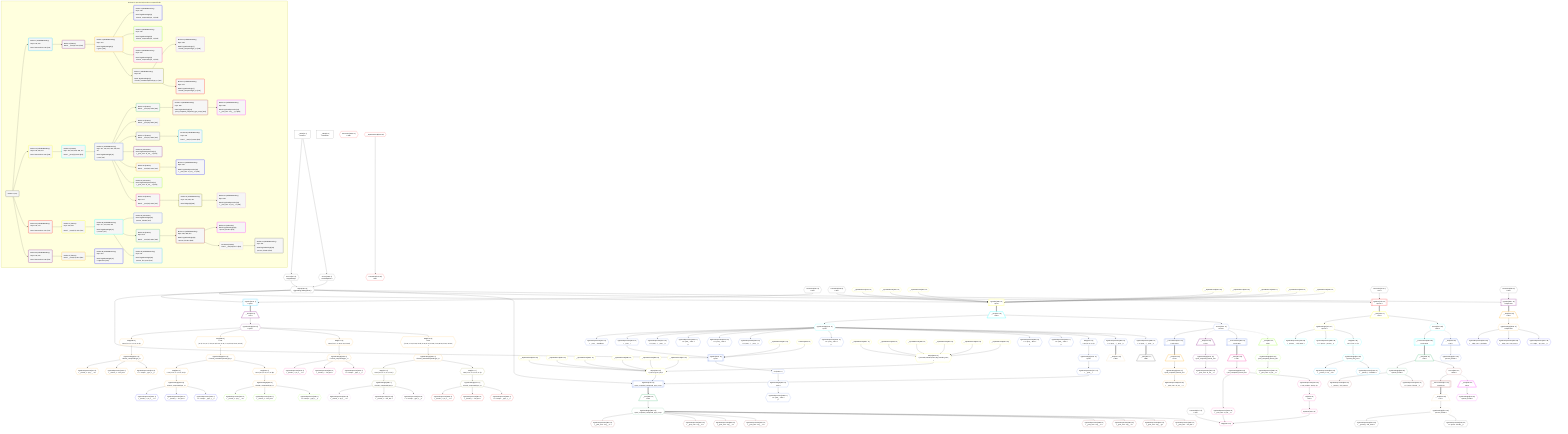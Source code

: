 %%{init: {'themeVariables': { 'fontSize': '12px'}}}%%
graph TD
    classDef path fill:#eee,stroke:#000,color:#000
    classDef plan fill:#fff,stroke-width:1px,color:#000
    classDef itemplan fill:#fff,stroke-width:2px,color:#000
    classDef unbatchedplan fill:#dff,stroke-width:1px,color:#000
    classDef sideeffectplan fill:#fcc,stroke-width:2px,color:#000
    classDef bucket fill:#f6f6f6,color:#000,stroke-width:2px,text-align:left


    %% define steps
    __Value3["__Value[3∈0]<br />ᐸcontextᐳ"]:::plan
    __Value5["__Value[5∈0]<br />ᐸrootValueᐳ"]:::plan
    Access197{{"Access[197∈0]<br />ᐸ3.pgSettingsᐳ"}}:::plan
    Access198{{"Access[198∈0]<br />ᐸ3.withPgClientᐳ"}}:::plan
    Object199{{"Object[199∈0]<br />ᐸ{pgSettings,withPgClient}ᐳ"}}:::plan
    Connection200{{"Connection[200∈0]<br />ᐸ196ᐳ"}}:::plan
    PgSelect201[["PgSelect[201∈1]<br />ᐸtypesᐳ"]]:::plan
    __Item202[/"__Item[202∈2]<br />ᐸ201ᐳ"\]:::itemplan
    PgSelectSingle203{{"PgSelectSingle[203∈2]<br />ᐸtypesᐳ"}}:::plan
    Map558{{"Map[558∈3]<br />ᐸ203:{”0”:0,”1”:1,”2”:2,”3”:3}ᐳ"}}:::plan
    PgSelectSingle210{{"PgSelectSingle[210∈3]<br />ᐸfrmcdc_compoundType_1ᐳ"}}:::plan
    PgClassExpression211{{"PgClassExpression[211∈3]<br />ᐸ__frmcdc_c...pe_1__.”a”ᐳ"}}:::plan
    PgClassExpression212{{"PgClassExpression[212∈3]<br />ᐸ__frmcdc_c....”foo_bar”ᐳ"}}:::plan
    PgClassExpression214{{"PgClassExpression[214∈3]<br />ᐸ”c”.”compo..._type_1__)ᐳ"}}:::plan
    Map568{{"Map[568∈3]<br />ᐸ203:{”0”:5,”1”:6,”2”:7,”3”:8,”4”:9,”5”:10,”6”:11,”7”:12,”8”:13,”9”:14,”10”:15}ᐳ"}}:::plan
    PgSelectSingle221{{"PgSelectSingle[221∈3]<br />ᐸfrmcdc_nestedCompoundType_1ᐳ"}}:::plan
    Map562{{"Map[562∈3]<br />ᐸ221:{”0”:0,”1”:1,”2”:2,”3”:3}ᐳ"}}:::plan
    PgSelectSingle228{{"PgSelectSingle[228∈3]<br />ᐸfrmcdc_compoundType_1ᐳ"}}:::plan
    PgClassExpression229{{"PgClassExpression[229∈4]<br />ᐸ__frmcdc_c...pe_1__.”a”ᐳ"}}:::plan
    PgClassExpression230{{"PgClassExpression[230∈4]<br />ᐸ__frmcdc_c....”foo_bar”ᐳ"}}:::plan
    PgClassExpression232{{"PgClassExpression[232∈4]<br />ᐸ”c”.”compo..._type_1__)ᐳ"}}:::plan
    Map565{{"Map[565∈3]<br />ᐸ221:{”0”:5,”1”:6,”2”:7,”3”:8}ᐳ"}}:::plan
    PgSelectSingle239{{"PgSelectSingle[239∈3]<br />ᐸfrmcdc_compoundType_1ᐳ"}}:::plan
    PgClassExpression240{{"PgClassExpression[240∈5]<br />ᐸ__frmcdc_c...pe_1__.”a”ᐳ"}}:::plan
    PgClassExpression241{{"PgClassExpression[241∈5]<br />ᐸ__frmcdc_c....”foo_bar”ᐳ"}}:::plan
    PgClassExpression243{{"PgClassExpression[243∈5]<br />ᐸ”c”.”compo..._type_1__)ᐳ"}}:::plan
    Map571{{"Map[571∈3]<br />ᐸ203:{”0”:17,”1”:18,”2”:19,”3”:20}ᐳ"}}:::plan
    PgSelectSingle250{{"PgSelectSingle[250∈3]<br />ᐸfrmcdc_compoundType_1ᐳ"}}:::plan
    PgClassExpression251{{"PgClassExpression[251∈6]<br />ᐸ__frmcdc_c...pe_1__.”a”ᐳ"}}:::plan
    PgClassExpression252{{"PgClassExpression[252∈6]<br />ᐸ__frmcdc_c....”foo_bar”ᐳ"}}:::plan
    PgClassExpression254{{"PgClassExpression[254∈6]<br />ᐸ”c”.”compo..._type_1__)ᐳ"}}:::plan
    Map579{{"Map[579∈3]<br />ᐸ203:{”0”:22,”1”:23,”2”:24,”3”:25,”4”:26,”5”:27,”6”:28,”7”:29,”8”:30,”9”:31,”10”:32}ᐳ"}}:::plan
    PgSelectSingle261{{"PgSelectSingle[261∈3]<br />ᐸfrmcdc_nestedCompoundType_1ᐳ"}}:::plan
    Map575{{"Map[575∈7]<br />ᐸ261:{”0”:0,”1”:1,”2”:2,”3”:3}ᐳ"}}:::plan
    PgSelectSingle268{{"PgSelectSingle[268∈7]<br />ᐸfrmcdc_compoundType_1ᐳ"}}:::plan
    PgClassExpression269{{"PgClassExpression[269∈8]<br />ᐸ__frmcdc_c...pe_1__.”a”ᐳ"}}:::plan
    PgClassExpression270{{"PgClassExpression[270∈8]<br />ᐸ__frmcdc_c....”foo_bar”ᐳ"}}:::plan
    PgClassExpression272{{"PgClassExpression[272∈8]<br />ᐸ”c”.”compo..._type_1__)ᐳ"}}:::plan
    Map577{{"Map[577∈7]<br />ᐸ261:{”0”:4,”1”:5,”2”:6,”3”:7}ᐳ"}}:::plan
    PgSelectSingle279{{"PgSelectSingle[279∈7]<br />ᐸfrmcdc_compoundType_1ᐳ"}}:::plan
    PgClassExpression280{{"PgClassExpression[280∈9]<br />ᐸ__frmcdc_c...pe_1__.”a”ᐳ"}}:::plan
    PgClassExpression281{{"PgClassExpression[281∈9]<br />ᐸ__frmcdc_c....”foo_bar”ᐳ"}}:::plan
    PgClassExpression283{{"PgClassExpression[283∈9]<br />ᐸ”c”.”compo..._type_1__)ᐳ"}}:::plan
    Connection308{{"Connection[308∈0]<br />ᐸ304ᐳ"}}:::plan
    __InputStaticLeaf317{{"__InputStaticLeaf[317∈10]"}}:::plan
    __InputStaticLeaf321{{"__InputStaticLeaf[321∈10]"}}:::plan
    __InputStaticLeaf322{{"__InputStaticLeaf[322∈10]"}}:::plan
    __InputStaticLeaf329{{"__InputStaticLeaf[329∈10]"}}:::plan
    __InputStaticLeaf333{{"__InputStaticLeaf[333∈10]"}}:::plan
    __InputStaticLeaf334{{"__InputStaticLeaf[334∈10]"}}:::plan
    __InputStaticLeaf349{{"__InputStaticLeaf[349∈10]"}}:::plan
    __InputStaticLeaf350{{"__InputStaticLeaf[350∈10]"}}:::plan
    PgSelect309[["PgSelect[309∈10]<br />ᐸpostᐳ"]]:::plan
    __Item310[/"__Item[310∈11]<br />ᐸ309ᐳ"\]:::itemplan
    PgSelectSingle311{{"PgSelectSingle[311∈11]<br />ᐸpostᐳ"}}:::plan
    PgClassExpression312{{"PgClassExpression[312∈12]<br />ᐸ__post__.”headline”ᐳ"}}:::plan
    PgClassExpression315{{"PgClassExpression[315∈12]<br />ᐸ__post__ᐳ"}}:::plan
    PgClassExpression316{{"PgClassExpression[316∈12]<br />ᐸ”a”.”post_...(__post__)ᐳ"}}:::plan
    PgClassExpression320{{"PgClassExpression[320∈12]<br />ᐸ”a”.”post_...lder! */<br />)ᐳ"}}:::plan
    PgClassExpression324{{"PgClassExpression[324∈12]<br />ᐸ”a”.”post_...lder! */<br />)ᐳ"}}:::plan
    PgClassExpression328{{"PgClassExpression[328∈12]<br />ᐸ”a”.”post_...(__post__)ᐳ"}}:::plan
    PgClassExpression332{{"PgClassExpression[332∈12]<br />ᐸ”a”.”post_...lder! */<br />)ᐳ"}}:::plan
    PgClassExpression336{{"PgClassExpression[336∈12]<br />ᐸ”a”.”post_...lder! */<br />)ᐳ"}}:::plan
    __InputStaticLeaf337{{"__InputStaticLeaf[337∈10]"}}:::plan
    Constant339{{"Constant[339∈10]"}}:::plan
    PgSelect341[["PgSelect[341∈12]<br />ᐸpostᐳ"]]:::plan
    First345{{"First[345∈12]"}}:::plan
    PgSelectSingle346{{"PgSelectSingle[346∈12]<br />ᐸpostᐳ"}}:::plan
    PgClassExpression348{{"PgClassExpression[348∈12]<br />ᐸ”a”.”post_...lder! */<br />)ᐳ"}}:::plan
    PgClassExpression352{{"PgClassExpression[352∈12]<br />ᐸ”a”.”post_...lder! */<br />)ᐳ"}}:::plan
    __InputStaticLeaf354{{"__InputStaticLeaf[354∈10]"}}:::plan
    __InputStaticLeaf355{{"__InputStaticLeaf[355∈10]"}}:::plan
    __InputStaticLeaf356{{"__InputStaticLeaf[356∈10]"}}:::plan
    __InputStaticLeaf358{{"__InputStaticLeaf[358∈10]"}}:::plan
    __InputStaticLeaf359{{"__InputStaticLeaf[359∈10]"}}:::plan
    __InputStaticLeaf361{{"__InputStaticLeaf[361∈10]"}}:::plan
    __InputStaticLeaf362{{"__InputStaticLeaf[362∈10]"}}:::plan
    __InputStaticLeaf363{{"__InputStaticLeaf[363∈10]"}}:::plan
    __InputStaticLeaf364{{"__InputStaticLeaf[364∈10]"}}:::plan
    __InputStaticLeaf365{{"__InputStaticLeaf[365∈10]"}}:::plan
    __InputStaticLeaf366{{"__InputStaticLeaf[366∈10]"}}:::plan
    __InputStaticLeaf367{{"__InputStaticLeaf[367∈10]"}}:::plan
    Object369{{"Object[369∈10]<br />ᐸ{seconds,minutes,hours,days,months,years}ᐳ"}}:::plan
    Object368{{"Object[368∈10]<br />ᐸ{a,b,c,e,f,g,foo_bar}ᐳ"}}:::plan
    Map573{{"Map[573∈12]<br />ᐸ311:{”0”:3,”1”:4}ᐳ"}}:::plan
    PgSelectSingle376{{"PgSelectSingle[376∈12]<br />ᐸpostᐳ"}}:::plan
    PgClassExpression377{{"PgClassExpression[377∈12]<br />ᐸ__post__ᐳ"}}:::plan
    PgSelect378[["PgSelect[378∈12]<br />ᐸpost_computed_compound_type_arrayᐳ"]]:::plan
    __Item382[/"__Item[382∈13]<br />ᐸ378ᐳ"\]:::itemplan
    PgSelectSingle383{{"PgSelectSingle[383∈13]<br />ᐸpost_computed_compound_type_arrayᐳ"}}:::plan
    PgClassExpression384{{"PgClassExpression[384∈14]<br />ᐸ__post_com...rray__.”a”ᐳ"}}:::plan
    PgClassExpression385{{"PgClassExpression[385∈14]<br />ᐸ__post_com...rray__.”b”ᐳ"}}:::plan
    PgClassExpression386{{"PgClassExpression[386∈14]<br />ᐸ__post_com...rray__.”c”ᐳ"}}:::plan
    PgClassExpression387{{"PgClassExpression[387∈14]<br />ᐸ__post_com...rray__.”d”ᐳ"}}:::plan
    PgClassExpression388{{"PgClassExpression[388∈14]<br />ᐸ__post_com...rray__.”e”ᐳ"}}:::plan
    PgClassExpression389{{"PgClassExpression[389∈14]<br />ᐸ__post_com...rray__.”f”ᐳ"}}:::plan
    PgClassExpression390{{"PgClassExpression[390∈14]<br />ᐸ__post_com...rray__.”g”ᐳ"}}:::plan
    PgClassExpression394{{"PgClassExpression[394∈14]<br />ᐸ__post_com....”foo_bar”ᐳ"}}:::plan
    PgClassExpression396{{"PgClassExpression[396∈12]<br />ᐸ”a”.”post_...(__post__)ᐳ"}}:::plan
    __Item397[/"__Item[397∈16]<br />ᐸ396ᐳ"\]:::itemplan
    PgClassExpression399{{"PgClassExpression[399∈12]<br />ᐸ”a”.”post_...(__post__)ᐳ"}}:::plan
    __Item400[/"__Item[400∈17]<br />ᐸ399ᐳ"\]:::itemplan
    Connection417{{"Connection[417∈0]<br />ᐸ413ᐳ"}}:::plan
    Access570{{"Access[570∈12]<br />ᐸ310.0ᐳ"}}:::plan
    __ListTransform419[["__ListTransform[419∈12]<br />ᐸeach:418ᐳ"]]:::plan
    __Item420[/"__Item[420∈19]<br />ᐸ570ᐳ"\]:::itemplan
    PgSelectSingle421{{"PgSelectSingle[421∈19]<br />ᐸpost_computed_interval_setᐳ"}}:::plan
    PgClassExpression422{{"PgClassExpression[422∈19]<br />ᐸ__post_com...al_set__.vᐳ"}}:::plan
    __Item423[/"__Item[423∈20]<br />ᐸ419ᐳ"\]:::itemplan
    PgSelectSingle424{{"PgSelectSingle[424∈20]<br />ᐸpost_computed_interval_setᐳ"}}:::plan
    PgClassExpression425{{"PgClassExpression[425∈20]<br />ᐸ__post_com...al_set__.vᐳ"}}:::plan
    __ListTransform433[["__ListTransform[433∈12]<br />ᐸeach:432ᐳ"]]:::plan
    __Item434[/"__Item[434∈22]<br />ᐸ570ᐳ"\]:::itemplan
    PgSelectSingle435{{"PgSelectSingle[435∈22]<br />ᐸpost_computed_interval_setᐳ"}}:::plan
    PgClassExpression436{{"PgClassExpression[436∈22]<br />ᐸ__post_com...al_set__.vᐳ"}}:::plan
    __Item437[/"__Item[437∈23]<br />ᐸ433ᐳ"\]:::itemplan
    PgSelectSingle438{{"PgSelectSingle[438∈23]<br />ᐸpost_computed_interval_setᐳ"}}:::plan
    PgClassExpression439{{"PgClassExpression[439∈23]<br />ᐸ__post_com...al_set__.vᐳ"}}:::plan
    PgClassExpression442{{"PgClassExpression[442∈23]<br />ᐸrow_number...tion by 1)ᐳ"}}:::plan
    List443{{"List[443∈23]<br />ᐸ442ᐳ"}}:::plan
    PgCursor441{{"PgCursor[441∈23]"}}:::plan
    Edge440{{"Edge[440∈23]"}}:::plan
    Connection474{{"Connection[474∈0]<br />ᐸ470ᐳ"}}:::plan
    PgSelect475[["PgSelect[475∈26]<br />ᐸpersonᐳ"]]:::plan
    __Item476[/"__Item[476∈27]<br />ᐸ475ᐳ"\]:::itemplan
    PgSelectSingle477{{"PgSelectSingle[477∈27]<br />ᐸpersonᐳ"}}:::plan
    PgClassExpression478{{"PgClassExpression[478∈28]<br />ᐸ__person__...full_name”ᐳ"}}:::plan
    PgClassExpression480{{"PgClassExpression[480∈28]<br />ᐸ”c”.”perso..._person__)ᐳ"}}:::plan
    Connection493{{"Connection[493∈26]<br />ᐸ489ᐳ"}}:::plan
    Access567{{"Access[567∈28]<br />ᐸ476.2ᐳ"}}:::plan
    __ListTransform495[["__ListTransform[495∈28]<br />ᐸeach:494ᐳ"]]:::plan
    __Item496[/"__Item[496∈29]<br />ᐸ567ᐳ"\]:::itemplan
    PgSelectSingle497{{"PgSelectSingle[497∈29]<br />ᐸperson_friendsᐳ"}}:::plan
    __Item498[/"__Item[498∈30]<br />ᐸ495ᐳ"\]:::itemplan
    PgSelectSingle499{{"PgSelectSingle[499∈30]<br />ᐸperson_friendsᐳ"}}:::plan
    PgClassExpression500{{"PgClassExpression[500∈31]<br />ᐸ__person_f...full_name”ᐳ"}}:::plan
    PgClassExpression502{{"PgClassExpression[502∈31]<br />ᐸ”c”.”perso...friends__)ᐳ"}}:::plan
    __InputStaticLeaf503{{"__InputStaticLeaf[503∈26]"}}:::plan
    Connection515{{"Connection[515∈26]<br />ᐸ511ᐳ"}}:::plan
    Access564{{"Access[564∈31]<br />ᐸ498.0ᐳ"}}:::plan
    __ListTransform517[["__ListTransform[517∈31]<br />ᐸeach:516ᐳ"]]:::plan
    __Item518[/"__Item[518∈32]<br />ᐸ564ᐳ"\]:::itemplan
    PgSelectSingle519{{"PgSelectSingle[519∈32]<br />ᐸperson_friendsᐳ"}}:::plan
    __Item520[/"__Item[520∈33]<br />ᐸ517ᐳ"\]:::itemplan
    PgSelectSingle521{{"PgSelectSingle[521∈33]<br />ᐸperson_friendsᐳ"}}:::plan
    PgClassExpression522{{"PgClassExpression[522∈34]<br />ᐸ__person_f...full_name”ᐳ"}}:::plan
    PgClassExpression524{{"PgClassExpression[524∈34]<br />ᐸ”c”.”perso...friends__)ᐳ"}}:::plan
    Map560{{"Map[560∈28]<br />ᐸ477:{”0”:0,”1”:1}ᐳ"}}:::plan
    PgSelectSingle531{{"PgSelectSingle[531∈28]<br />ᐸperson_first_postᐳ"}}:::plan
    PgClassExpression532{{"PgClassExpression[532∈35]<br />ᐸ__person_f...ost__.”id”ᐳ"}}:::plan
    PgClassExpression533{{"PgClassExpression[533∈35]<br />ᐸ__person_f...”headline”ᐳ"}}:::plan
    Connection550{{"Connection[550∈0]<br />ᐸ546ᐳ"}}:::plan
    PgSelect551[["PgSelect[551∈36]<br />ᐸedgeCaseᐳ"]]:::plan
    __Item552[/"__Item[552∈37]<br />ᐸ551ᐳ"\]:::itemplan
    PgSelectSingle553{{"PgSelectSingle[553∈37]<br />ᐸedgeCaseᐳ"}}:::plan
    PgClassExpression554{{"PgClassExpression[554∈38]<br />ᐸ__edge_cas...s_default”ᐳ"}}:::plan
    PgClassExpression555{{"PgClassExpression[555∈38]<br />ᐸ__edge_cas...cast_easy”ᐳ"}}:::plan
    PgClassExpression557{{"PgClassExpression[557∈38]<br />ᐸ”c”.”edge_...ge_case__)ᐳ"}}:::plan

    %% plan dependencies
    __Value3 --> Access197
    __Value3 --> Access198
    Access197 & Access198 --> Object199
    Object199 & Connection200 --> PgSelect201
    PgSelect201 ==> __Item202
    __Item202 --> PgSelectSingle203
    PgSelectSingle203 --> Map558
    Map558 --> PgSelectSingle210
    PgSelectSingle210 --> PgClassExpression211
    PgSelectSingle210 --> PgClassExpression212
    PgSelectSingle210 --> PgClassExpression214
    PgSelectSingle203 --> Map568
    Map568 --> PgSelectSingle221
    PgSelectSingle221 --> Map562
    Map562 --> PgSelectSingle228
    PgSelectSingle228 --> PgClassExpression229
    PgSelectSingle228 --> PgClassExpression230
    PgSelectSingle228 --> PgClassExpression232
    PgSelectSingle221 --> Map565
    Map565 --> PgSelectSingle239
    PgSelectSingle239 --> PgClassExpression240
    PgSelectSingle239 --> PgClassExpression241
    PgSelectSingle239 --> PgClassExpression243
    PgSelectSingle203 --> Map571
    Map571 --> PgSelectSingle250
    PgSelectSingle250 --> PgClassExpression251
    PgSelectSingle250 --> PgClassExpression252
    PgSelectSingle250 --> PgClassExpression254
    PgSelectSingle203 --> Map579
    Map579 --> PgSelectSingle261
    PgSelectSingle261 --> Map575
    Map575 --> PgSelectSingle268
    PgSelectSingle268 --> PgClassExpression269
    PgSelectSingle268 --> PgClassExpression270
    PgSelectSingle268 --> PgClassExpression272
    PgSelectSingle261 --> Map577
    Map577 --> PgSelectSingle279
    PgSelectSingle279 --> PgClassExpression280
    PgSelectSingle279 --> PgClassExpression281
    PgSelectSingle279 --> PgClassExpression283
    Object199 & Connection308 & __InputStaticLeaf317 & __InputStaticLeaf321 & __InputStaticLeaf322 & __InputStaticLeaf329 & __InputStaticLeaf333 & __InputStaticLeaf334 & __InputStaticLeaf349 & __InputStaticLeaf350 --> PgSelect309
    PgSelect309 ==> __Item310
    __Item310 --> PgSelectSingle311
    PgSelectSingle311 --> PgClassExpression312
    PgSelectSingle311 --> PgClassExpression315
    PgSelectSingle311 --> PgClassExpression316
    PgSelectSingle311 --> PgClassExpression320
    PgSelectSingle311 --> PgClassExpression324
    PgSelectSingle311 --> PgClassExpression328
    PgSelectSingle311 --> PgClassExpression332
    PgSelectSingle311 --> PgClassExpression336
    Object199 & PgClassExpression315 & __InputStaticLeaf337 & Constant339 --> PgSelect341
    PgSelect341 --> First345
    First345 --> PgSelectSingle346
    PgSelectSingle346 --> PgClassExpression348
    PgSelectSingle311 --> PgClassExpression352
    __InputStaticLeaf361 & __InputStaticLeaf362 & __InputStaticLeaf363 & __InputStaticLeaf364 & __InputStaticLeaf365 & __InputStaticLeaf366 --> Object369
    __InputStaticLeaf354 & __InputStaticLeaf355 & __InputStaticLeaf356 & __InputStaticLeaf358 & __InputStaticLeaf359 & Object369 & __InputStaticLeaf367 --> Object368
    PgSelectSingle311 --> Map573
    Map573 --> PgSelectSingle376
    PgSelectSingle376 --> PgClassExpression377
    Object199 & PgClassExpression377 & Object368 --> PgSelect378
    PgSelect378 ==> __Item382
    __Item382 --> PgSelectSingle383
    PgSelectSingle383 --> PgClassExpression384
    PgSelectSingle383 --> PgClassExpression385
    PgSelectSingle383 --> PgClassExpression386
    PgSelectSingle383 --> PgClassExpression387
    PgSelectSingle383 --> PgClassExpression388
    PgSelectSingle383 --> PgClassExpression389
    PgSelectSingle383 --> PgClassExpression390
    PgSelectSingle383 --> PgClassExpression394
    PgSelectSingle311 --> PgClassExpression396
    PgClassExpression396 ==> __Item397
    PgSelectSingle311 --> PgClassExpression399
    PgClassExpression399 ==> __Item400
    __Item310 --> Access570
    Access570 --> __ListTransform419
    Access570 -.-> __Item420
    __Item420 --> PgSelectSingle421
    PgSelectSingle421 --> PgClassExpression422
    __ListTransform419 ==> __Item423
    __Item423 --> PgSelectSingle424
    PgSelectSingle424 --> PgClassExpression425
    Access570 --> __ListTransform433
    Access570 -.-> __Item434
    __Item434 --> PgSelectSingle435
    PgSelectSingle435 --> PgClassExpression436
    __ListTransform433 ==> __Item437
    __Item437 --> PgSelectSingle438
    PgSelectSingle438 --> PgClassExpression439
    PgSelectSingle438 --> PgClassExpression442
    PgClassExpression442 --> List443
    List443 --> PgCursor441
    PgClassExpression439 & PgCursor441 & Connection417 --> Edge440
    Object199 & Connection474 --> PgSelect475
    PgSelect475 ==> __Item476
    __Item476 --> PgSelectSingle477
    PgSelectSingle477 --> PgClassExpression478
    PgSelectSingle477 --> PgClassExpression480
    __Item476 --> Access567
    Access567 --> __ListTransform495
    Access567 -.-> __Item496
    __Item496 --> PgSelectSingle497
    __ListTransform495 ==> __Item498
    __Item498 --> PgSelectSingle499
    PgSelectSingle499 --> PgClassExpression500
    PgSelectSingle499 --> PgClassExpression502
    __InputStaticLeaf503 --> Connection515
    __Item498 --> Access564
    Access564 --> __ListTransform517
    Access564 -.-> __Item518
    __Item518 --> PgSelectSingle519
    __ListTransform517 ==> __Item520
    __Item520 --> PgSelectSingle521
    PgSelectSingle521 --> PgClassExpression522
    PgSelectSingle521 --> PgClassExpression524
    PgSelectSingle477 --> Map560
    Map560 --> PgSelectSingle531
    PgSelectSingle531 --> PgClassExpression532
    PgSelectSingle531 --> PgClassExpression533
    Object199 & Connection550 --> PgSelect551
    PgSelect551 ==> __Item552
    __Item552 --> PgSelectSingle553
    PgSelectSingle553 --> PgClassExpression554
    PgSelectSingle553 --> PgClassExpression555
    PgSelectSingle553 --> PgClassExpression557

    subgraph "Buckets for queries/v4/procedure-computed-fields"
    Bucket0("Bucket 0 (root)"):::bucket
    classDef bucket0 stroke:#696969
    class Bucket0,__Value3,__Value5,Access197,Access198,Object199,Connection200,Connection308,Connection417,Connection474,Connection550 bucket0
    Bucket1("Bucket 1 (nullableBoundary)<br />Deps: 199, 200<br /><br />ROOT Connectionᐸ196ᐳ[200]"):::bucket
    classDef bucket1 stroke:#00bfff
    class Bucket1,PgSelect201 bucket1
    Bucket2("Bucket 2 (listItem)<br />ROOT __Item{2}ᐸ201ᐳ[202]"):::bucket
    classDef bucket2 stroke:#7f007f
    class Bucket2,__Item202,PgSelectSingle203 bucket2
    Bucket3("Bucket 3 (nullableBoundary)<br />Deps: 203<br /><br />ROOT PgSelectSingle{2}ᐸtypesᐳ[203]"):::bucket
    classDef bucket3 stroke:#ffa500
    class Bucket3,PgSelectSingle210,PgClassExpression211,PgClassExpression212,PgClassExpression214,PgSelectSingle221,PgSelectSingle228,PgSelectSingle239,PgSelectSingle250,PgSelectSingle261,Map558,Map562,Map565,Map568,Map571,Map579 bucket3
    Bucket4("Bucket 4 (nullableBoundary)<br />Deps: 228<br /><br />ROOT PgSelectSingle{3}ᐸfrmcdc_compoundType_1ᐳ[228]"):::bucket
    classDef bucket4 stroke:#0000ff
    class Bucket4,PgClassExpression229,PgClassExpression230,PgClassExpression232 bucket4
    Bucket5("Bucket 5 (nullableBoundary)<br />Deps: 239<br /><br />ROOT PgSelectSingle{3}ᐸfrmcdc_compoundType_1ᐳ[239]"):::bucket
    classDef bucket5 stroke:#7fff00
    class Bucket5,PgClassExpression240,PgClassExpression241,PgClassExpression243 bucket5
    Bucket6("Bucket 6 (nullableBoundary)<br />Deps: 250<br /><br />ROOT PgSelectSingle{3}ᐸfrmcdc_compoundType_1ᐳ[250]"):::bucket
    classDef bucket6 stroke:#ff1493
    class Bucket6,PgClassExpression251,PgClassExpression252,PgClassExpression254 bucket6
    Bucket7("Bucket 7 (nullableBoundary)<br />Deps: 261<br /><br />ROOT PgSelectSingle{3}ᐸfrmcdc_nestedCompoundType_1ᐳ[261]"):::bucket
    classDef bucket7 stroke:#808000
    class Bucket7,PgSelectSingle268,PgSelectSingle279,Map575,Map577 bucket7
    Bucket8("Bucket 8 (nullableBoundary)<br />Deps: 268<br /><br />ROOT PgSelectSingle{7}ᐸfrmcdc_compoundType_1ᐳ[268]"):::bucket
    classDef bucket8 stroke:#dda0dd
    class Bucket8,PgClassExpression269,PgClassExpression270,PgClassExpression272 bucket8
    Bucket9("Bucket 9 (nullableBoundary)<br />Deps: 279<br /><br />ROOT PgSelectSingle{7}ᐸfrmcdc_compoundType_1ᐳ[279]"):::bucket
    classDef bucket9 stroke:#ff0000
    class Bucket9,PgClassExpression280,PgClassExpression281,PgClassExpression283 bucket9
    Bucket10("Bucket 10 (nullableBoundary)<br />Deps: 199, 308, 417<br /><br />ROOT Connectionᐸ304ᐳ[308]"):::bucket
    classDef bucket10 stroke:#ffff00
    class Bucket10,PgSelect309,__InputStaticLeaf317,__InputStaticLeaf321,__InputStaticLeaf322,__InputStaticLeaf329,__InputStaticLeaf333,__InputStaticLeaf334,__InputStaticLeaf337,Constant339,__InputStaticLeaf349,__InputStaticLeaf350,__InputStaticLeaf354,__InputStaticLeaf355,__InputStaticLeaf356,__InputStaticLeaf358,__InputStaticLeaf359,__InputStaticLeaf361,__InputStaticLeaf362,__InputStaticLeaf363,__InputStaticLeaf364,__InputStaticLeaf365,__InputStaticLeaf366,__InputStaticLeaf367,Object368,Object369 bucket10
    Bucket11("Bucket 11 (listItem)<br />Deps: 199, 337, 339, 368, 417<br /><br />ROOT __Item{11}ᐸ309ᐳ[310]"):::bucket
    classDef bucket11 stroke:#00ffff
    class Bucket11,__Item310,PgSelectSingle311 bucket11
    Bucket12("Bucket 12 (nullableBoundary)<br />Deps: 311, 199, 337, 339, 368, 310, 417<br /><br />ROOT PgSelectSingle{11}ᐸpostᐳ[311]"):::bucket
    classDef bucket12 stroke:#4169e1
    class Bucket12,PgClassExpression312,PgClassExpression315,PgClassExpression316,PgClassExpression320,PgClassExpression324,PgClassExpression328,PgClassExpression332,PgClassExpression336,PgSelect341,First345,PgSelectSingle346,PgClassExpression348,PgClassExpression352,PgSelectSingle376,PgClassExpression377,PgSelect378,PgClassExpression396,PgClassExpression399,__ListTransform419,__ListTransform433,Access570,Map573 bucket12
    Bucket13("Bucket 13 (listItem)<br />ROOT __Item{13}ᐸ378ᐳ[382]"):::bucket
    classDef bucket13 stroke:#3cb371
    class Bucket13,__Item382,PgSelectSingle383 bucket13
    Bucket14("Bucket 14 (nullableBoundary)<br />Deps: 383<br /><br />ROOT PgSelectSingle{13}ᐸpost_computed_compound_type_arrayᐳ[383]"):::bucket
    classDef bucket14 stroke:#a52a2a
    class Bucket14,PgClassExpression384,PgClassExpression385,PgClassExpression386,PgClassExpression387,PgClassExpression388,PgClassExpression389,PgClassExpression390,PgClassExpression394 bucket14
    Bucket15("Bucket 15 (nullableBoundary)<br />Deps: 390<br /><br />ROOT PgClassExpression{14}ᐸ__post_com...rray__.”g”ᐳ[390]"):::bucket
    classDef bucket15 stroke:#ff00ff
    class Bucket15 bucket15
    Bucket16("Bucket 16 (listItem)<br />ROOT __Item{16}ᐸ396ᐳ[397]"):::bucket
    classDef bucket16 stroke:#f5deb3
    class Bucket16,__Item397 bucket16
    Bucket17("Bucket 17 (listItem)<br />ROOT __Item{17}ᐸ399ᐳ[400]"):::bucket
    classDef bucket17 stroke:#696969
    class Bucket17,__Item400 bucket17
    Bucket18("Bucket 18 (nullableBoundary)<br />Deps: 400<br /><br />ROOT __Item{17}ᐸ399ᐳ[400]"):::bucket
    classDef bucket18 stroke:#00bfff
    class Bucket18 bucket18
    Bucket19("Bucket 19 (subroutine)<br />ROOT PgClassExpression{19}ᐸ__post_com...al_set__.vᐳ[422]"):::bucket
    classDef bucket19 stroke:#7f007f
    class Bucket19,__Item420,PgSelectSingle421,PgClassExpression422 bucket19
    Bucket20("Bucket 20 (listItem)<br />ROOT __Item{20}ᐸ419ᐳ[423]"):::bucket
    classDef bucket20 stroke:#ffa500
    class Bucket20,__Item423,PgSelectSingle424,PgClassExpression425 bucket20
    Bucket21("Bucket 21 (nullableBoundary)<br />Deps: 425<br /><br />ROOT PgClassExpression{20}ᐸ__post_com...al_set__.vᐳ[425]"):::bucket
    classDef bucket21 stroke:#0000ff
    class Bucket21 bucket21
    Bucket22("Bucket 22 (subroutine)<br />ROOT PgClassExpression{22}ᐸ__post_com...al_set__.vᐳ[436]"):::bucket
    classDef bucket22 stroke:#7fff00
    class Bucket22,__Item434,PgSelectSingle435,PgClassExpression436 bucket22
    Bucket23("Bucket 23 (listItem)<br />Deps: 417<br /><br />ROOT __Item{23}ᐸ433ᐳ[437]"):::bucket
    classDef bucket23 stroke:#ff1493
    class Bucket23,__Item437,PgSelectSingle438,PgClassExpression439,Edge440,PgCursor441,PgClassExpression442,List443 bucket23
    Bucket24("Bucket 24 (nullableBoundary)<br />Deps: 440, 439, 441<br /><br />ROOT Edge{23}[440]"):::bucket
    classDef bucket24 stroke:#808000
    class Bucket24 bucket24
    Bucket25("Bucket 25 (nullableBoundary)<br />Deps: 439<br /><br />ROOT PgClassExpression{23}ᐸ__post_com...al_set__.vᐳ[439]"):::bucket
    classDef bucket25 stroke:#dda0dd
    class Bucket25 bucket25
    Bucket26("Bucket 26 (nullableBoundary)<br />Deps: 199, 474<br /><br />ROOT Connectionᐸ470ᐳ[474]"):::bucket
    classDef bucket26 stroke:#ff0000
    class Bucket26,PgSelect475,Connection493,__InputStaticLeaf503,Connection515 bucket26
    Bucket27("Bucket 27 (listItem)<br />Deps: 493, 515<br /><br />ROOT __Item{27}ᐸ475ᐳ[476]"):::bucket
    classDef bucket27 stroke:#ffff00
    class Bucket27,__Item476,PgSelectSingle477 bucket27
    Bucket28("Bucket 28 (nullableBoundary)<br />Deps: 477, 476, 493, 515<br /><br />ROOT PgSelectSingle{27}ᐸpersonᐳ[477]"):::bucket
    classDef bucket28 stroke:#00ffff
    class Bucket28,PgClassExpression478,PgClassExpression480,__ListTransform495,PgSelectSingle531,Map560,Access567 bucket28
    Bucket29("Bucket 29 (subroutine)<br />ROOT PgSelectSingle{29}ᐸperson_friendsᐳ[497]"):::bucket
    classDef bucket29 stroke:#4169e1
    class Bucket29,__Item496,PgSelectSingle497 bucket29
    Bucket30("Bucket 30 (listItem)<br />Deps: 515<br /><br />ROOT __Item{30}ᐸ495ᐳ[498]"):::bucket
    classDef bucket30 stroke:#3cb371
    class Bucket30,__Item498,PgSelectSingle499 bucket30
    Bucket31("Bucket 31 (nullableBoundary)<br />Deps: 499, 498, 515<br /><br />ROOT PgSelectSingle{30}ᐸperson_friendsᐳ[499]"):::bucket
    classDef bucket31 stroke:#a52a2a
    class Bucket31,PgClassExpression500,PgClassExpression502,__ListTransform517,Access564 bucket31
    Bucket32("Bucket 32 (subroutine)<br />ROOT PgSelectSingle{32}ᐸperson_friendsᐳ[519]"):::bucket
    classDef bucket32 stroke:#ff00ff
    class Bucket32,__Item518,PgSelectSingle519 bucket32
    Bucket33("Bucket 33 (listItem)<br />ROOT __Item{33}ᐸ517ᐳ[520]"):::bucket
    classDef bucket33 stroke:#f5deb3
    class Bucket33,__Item520,PgSelectSingle521 bucket33
    Bucket34("Bucket 34 (nullableBoundary)<br />Deps: 521<br /><br />ROOT PgSelectSingle{33}ᐸperson_friendsᐳ[521]"):::bucket
    classDef bucket34 stroke:#696969
    class Bucket34,PgClassExpression522,PgClassExpression524 bucket34
    Bucket35("Bucket 35 (nullableBoundary)<br />Deps: 531<br /><br />ROOT PgSelectSingle{28}ᐸperson_first_postᐳ[531]"):::bucket
    classDef bucket35 stroke:#00bfff
    class Bucket35,PgClassExpression532,PgClassExpression533 bucket35
    Bucket36("Bucket 36 (nullableBoundary)<br />Deps: 199, 550<br /><br />ROOT Connectionᐸ546ᐳ[550]"):::bucket
    classDef bucket36 stroke:#7f007f
    class Bucket36,PgSelect551 bucket36
    Bucket37("Bucket 37 (listItem)<br />ROOT __Item{37}ᐸ551ᐳ[552]"):::bucket
    classDef bucket37 stroke:#ffa500
    class Bucket37,__Item552,PgSelectSingle553 bucket37
    Bucket38("Bucket 38 (nullableBoundary)<br />Deps: 553<br /><br />ROOT PgSelectSingle{37}ᐸedgeCaseᐳ[553]"):::bucket
    classDef bucket38 stroke:#0000ff
    class Bucket38,PgClassExpression554,PgClassExpression555,PgClassExpression557 bucket38
    Bucket0 --> Bucket1 & Bucket10 & Bucket26 & Bucket36
    Bucket1 --> Bucket2
    Bucket2 --> Bucket3
    Bucket3 --> Bucket4 & Bucket5 & Bucket6 & Bucket7
    Bucket7 --> Bucket8 & Bucket9
    Bucket10 --> Bucket11
    Bucket11 --> Bucket12
    Bucket12 --> Bucket13 & Bucket16 & Bucket17 & Bucket19 & Bucket20 & Bucket22 & Bucket23
    Bucket13 --> Bucket14
    Bucket14 --> Bucket15
    Bucket17 --> Bucket18
    Bucket20 --> Bucket21
    Bucket23 --> Bucket24
    Bucket24 --> Bucket25
    Bucket26 --> Bucket27
    Bucket27 --> Bucket28
    Bucket28 --> Bucket29 & Bucket30 & Bucket35
    Bucket30 --> Bucket31
    Bucket31 --> Bucket32 & Bucket33
    Bucket33 --> Bucket34
    Bucket36 --> Bucket37
    Bucket37 --> Bucket38
    end